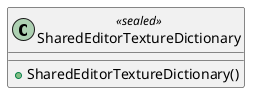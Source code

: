 @startuml
class SharedEditorTextureDictionary <<sealed>> {
    + SharedEditorTextureDictionary()
}
@enduml

